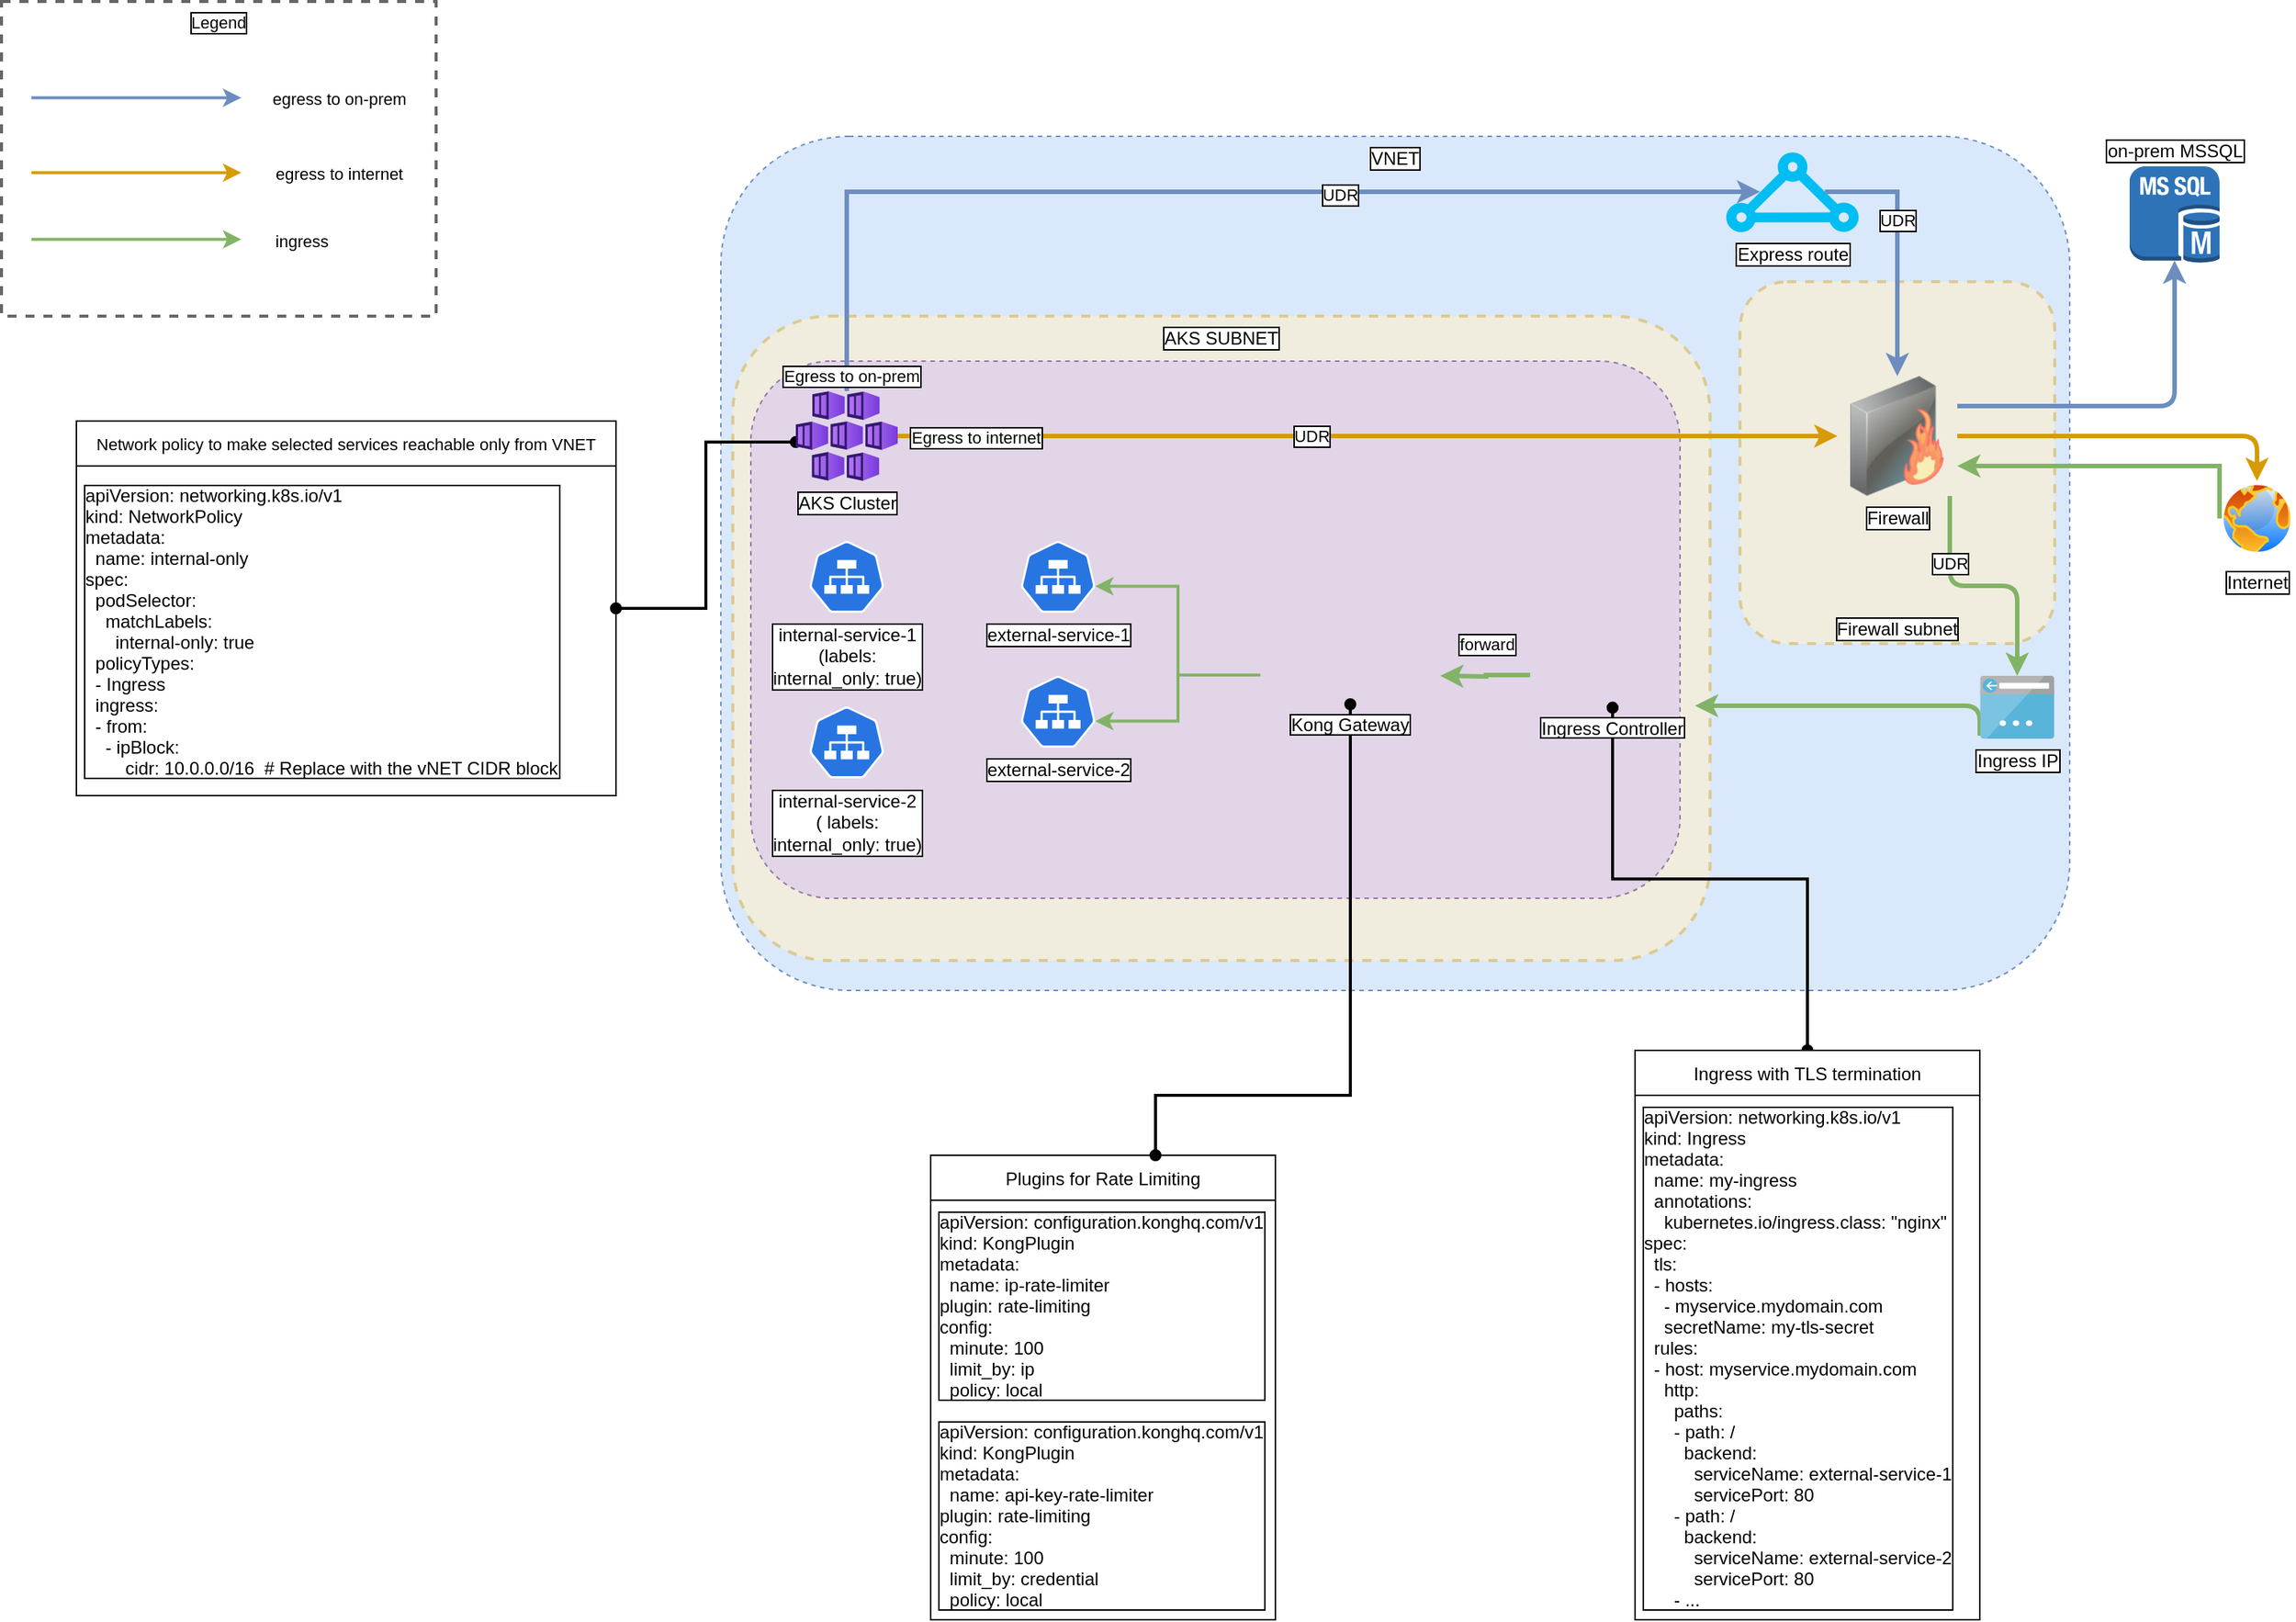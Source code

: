 <mxfile version="20.3.0" type="device"><diagram id="5fU6hoVWIWS8tqr2ocvI" name="Page-1"><mxGraphModel dx="2037" dy="1293" grid="1" gridSize="10" guides="1" tooltips="1" connect="1" arrows="1" fold="1" page="1" pageScale="1" pageWidth="827" pageHeight="1169" math="1" shadow="0"><root><mxCell id="0"/><mxCell id="1" parent="0"/><mxCell id="zWb_WGWI-SSOLeGuSJnN-10" value="VNET" style="rounded=1;whiteSpace=wrap;html=1;dashed=1;fillColor=#dae8fc;strokeColor=#6c8ebf;verticalAlign=top;labelBackgroundColor=default;labelBorderColor=default;" parent="1" vertex="1"><mxGeometry x="540" y="120" width="900" height="570" as="geometry"/></mxCell><mxCell id="mbdMay1QVsaj-_D-__YQ-46" value="AKS SUBNET" style="rounded=1;whiteSpace=wrap;html=1;labelBackgroundColor=default;labelBorderColor=default;strokeWidth=2;fillColor=#fff2cc;strokeColor=#d6b656;opacity=60;dashed=1;verticalAlign=top;" vertex="1" parent="1"><mxGeometry x="548" y="240" width="652" height="430" as="geometry"/></mxCell><mxCell id="zWb_WGWI-SSOLeGuSJnN-13" value="" style="rounded=1;whiteSpace=wrap;html=1;dashed=1;fillColor=#e1d5e7;strokeColor=#9673a6;verticalAlign=top;" parent="1" vertex="1"><mxGeometry x="560" y="270" width="620" height="358.5" as="geometry"/></mxCell><mxCell id="mbdMay1QVsaj-_D-__YQ-61" style="edgeStyle=elbowEdgeStyle;rounded=1;sketch=0;orthogonalLoop=1;jettySize=auto;elbow=vertical;html=1;strokeWidth=3;startArrow=none;startFill=0;endArrow=classic;endFill=1;fillColor=#d5e8d4;strokeColor=#82b366;" edge="1" parent="1" target="mbdMay1QVsaj-_D-__YQ-13"><mxGeometry relative="1" as="geometry"><mxPoint x="1380" y="520" as="sourcePoint"/><Array as="points"><mxPoint x="1400" y="500"/><mxPoint x="1280" y="500"/><mxPoint x="1270" y="520"/></Array></mxGeometry></mxCell><mxCell id="zWb_WGWI-SSOLeGuSJnN-11" value="Ingress IP" style="sketch=0;aspect=fixed;html=1;points=[];align=center;image;fontSize=12;image=img/lib/mscae/App_Service_IPAddress.svg;labelBackgroundColor=default;labelBorderColor=default;" parent="1" vertex="1"><mxGeometry x="1380" y="480" width="50" height="42" as="geometry"/></mxCell><mxCell id="zWb_WGWI-SSOLeGuSJnN-14" value="Internet" style="aspect=fixed;perimeter=ellipsePerimeter;html=1;align=center;shadow=0;dashed=0;spacingTop=3;image;image=img/lib/active_directory/internet_globe.svg;labelBackgroundColor=default;fillColor=none;labelBorderColor=default;" parent="1" vertex="1"><mxGeometry x="1540" y="350" width="50" height="50" as="geometry"/></mxCell><mxCell id="mbdMay1QVsaj-_D-__YQ-26" style="edgeStyle=orthogonalEdgeStyle;rounded=0;orthogonalLoop=1;jettySize=auto;html=1;entryX=0.995;entryY=0.63;entryDx=0;entryDy=0;entryPerimeter=0;strokeWidth=2;fillColor=#d5e8d4;strokeColor=#82b366;" edge="1" parent="1" source="mbdMay1QVsaj-_D-__YQ-1" target="mbdMay1QVsaj-_D-__YQ-23"><mxGeometry relative="1" as="geometry"/></mxCell><mxCell id="mbdMay1QVsaj-_D-__YQ-27" style="edgeStyle=orthogonalEdgeStyle;rounded=0;orthogonalLoop=1;jettySize=auto;html=1;entryX=0.995;entryY=0.63;entryDx=0;entryDy=0;entryPerimeter=0;strokeWidth=2;fillColor=#d5e8d4;strokeColor=#82b366;" edge="1" parent="1" source="mbdMay1QVsaj-_D-__YQ-1" target="mbdMay1QVsaj-_D-__YQ-24"><mxGeometry relative="1" as="geometry"/></mxCell><mxCell id="mbdMay1QVsaj-_D-__YQ-4" value="Plugins for Rate Limiting" style="swimlane;fontStyle=0;childLayout=stackLayout;horizontal=1;startSize=30;horizontalStack=0;resizeParent=1;resizeParentMax=0;resizeLast=0;collapsible=1;marginBottom=0;labelBackgroundColor=default;labelBorderColor=none;" vertex="1" parent="1"><mxGeometry x="680" y="800" width="230" height="310" as="geometry"/></mxCell><mxCell id="mbdMay1QVsaj-_D-__YQ-5" value="apiVersion: configuration.konghq.com/v1&#10;kind: KongPlugin&#10;metadata:&#10;  name: ip-rate-limiter&#10;plugin: rate-limiting&#10;config:&#10;  minute: 100&#10;  limit_by: ip&#10;  policy: local" style="text;strokeColor=none;fillColor=none;align=left;verticalAlign=middle;spacingLeft=4;spacingRight=4;overflow=hidden;points=[[0,0.5],[1,0.5]];portConstraint=eastwest;rotatable=0;labelBackgroundColor=default;labelBorderColor=default;" vertex="1" parent="mbdMay1QVsaj-_D-__YQ-4"><mxGeometry y="30" width="230" height="140" as="geometry"/></mxCell><mxCell id="mbdMay1QVsaj-_D-__YQ-6" value="apiVersion: configuration.konghq.com/v1&#10;kind: KongPlugin&#10;metadata:&#10;  name: api-key-rate-limiter&#10;plugin: rate-limiting&#10;config:  &#10;  minute: 100  &#10;  limit_by: credential  &#10;  policy: local" style="text;strokeColor=none;fillColor=none;align=left;verticalAlign=middle;spacingLeft=4;spacingRight=4;overflow=hidden;points=[[0,0.5],[1,0.5]];portConstraint=eastwest;rotatable=0;labelBackgroundColor=default;labelBorderColor=default;" vertex="1" parent="mbdMay1QVsaj-_D-__YQ-4"><mxGeometry y="170" width="230" height="140" as="geometry"/></mxCell><mxCell id="mbdMay1QVsaj-_D-__YQ-14" style="edgeStyle=orthogonalEdgeStyle;rounded=0;orthogonalLoop=1;jettySize=auto;html=1;strokeWidth=3;fillColor=#d5e8d4;strokeColor=#82b366;" edge="1" parent="1" source="mbdMay1QVsaj-_D-__YQ-13"><mxGeometry relative="1" as="geometry"><mxPoint x="1020" y="480" as="targetPoint"/></mxGeometry></mxCell><mxCell id="mbdMay1QVsaj-_D-__YQ-16" value="forward" style="edgeLabel;html=1;align=center;verticalAlign=middle;resizable=0;points=[];labelBorderColor=default;" vertex="1" connectable="0" parent="mbdMay1QVsaj-_D-__YQ-14"><mxGeometry x="-0.041" y="1" relative="1" as="geometry"><mxPoint x="-1" y="-21" as="offset"/></mxGeometry></mxCell><mxCell id="mbdMay1QVsaj-_D-__YQ-21" style="edgeStyle=orthogonalEdgeStyle;rounded=0;orthogonalLoop=1;jettySize=auto;html=1;entryX=0.5;entryY=1;entryDx=0;entryDy=0;strokeWidth=2;startArrow=oval;startFill=1;endArrow=oval;endFill=1;" edge="1" parent="1" source="mbdMay1QVsaj-_D-__YQ-17" target="mbdMay1QVsaj-_D-__YQ-13"><mxGeometry relative="1" as="geometry"/></mxCell><mxCell id="mbdMay1QVsaj-_D-__YQ-13" value="Ingress Controller" style="shape=image;verticalLabelPosition=bottom;labelBackgroundColor=default;verticalAlign=top;aspect=fixed;imageAspect=0;image=https://www.nginx.com/wp-content/uploads/2021/08/NGINX-Part-of-F5-horiz-black-type-1.svg;labelBorderColor=default;" vertex="1" parent="1"><mxGeometry x="1080" y="457.68" width="110" height="43.63" as="geometry"/></mxCell><mxCell id="mbdMay1QVsaj-_D-__YQ-17" value="Ingress with TLS termination" style="swimlane;fontStyle=0;childLayout=stackLayout;horizontal=1;startSize=30;horizontalStack=0;resizeParent=1;resizeParentMax=0;resizeLast=0;collapsible=1;marginBottom=0;labelBackgroundColor=default;labelBorderColor=none;" vertex="1" parent="1"><mxGeometry x="1150" y="730" width="230" height="380" as="geometry"/></mxCell><mxCell id="mbdMay1QVsaj-_D-__YQ-18" value="apiVersion: networking.k8s.io/v1&#10;kind: Ingress&#10;metadata:&#10;  name: my-ingress&#10;  annotations:&#10;    kubernetes.io/ingress.class: &quot;nginx&quot;&#10;spec:&#10;  tls:&#10;  - hosts:&#10;    - myservice.mydomain.com&#10;    secretName: my-tls-secret&#10;  rules:&#10;  - host: myservice.mydomain.com&#10;    http:&#10;      paths:&#10;      - path: /&#10;        backend:&#10;          serviceName: external-service-1&#10;          servicePort: 80&#10;      - path: /&#10;        backend:&#10;          serviceName: external-service-2&#10;          servicePort: 80&#10;      - ..." style="text;strokeColor=none;fillColor=none;align=left;verticalAlign=middle;spacingLeft=4;spacingRight=4;overflow=hidden;points=[[0,0.5],[1,0.5]];portConstraint=eastwest;rotatable=0;labelBackgroundColor=default;labelBorderColor=default;" vertex="1" parent="mbdMay1QVsaj-_D-__YQ-17"><mxGeometry y="30" width="230" height="350" as="geometry"/></mxCell><mxCell id="mbdMay1QVsaj-_D-__YQ-23" value="external-service-1" style="sketch=0;html=1;dashed=0;whitespace=wrap;fillColor=#2875E2;strokeColor=#ffffff;points=[[0.005,0.63,0],[0.1,0.2,0],[0.9,0.2,0],[0.5,0,0],[0.995,0.63,0],[0.72,0.99,0],[0.5,1,0],[0.28,0.99,0]];shape=mxgraph.kubernetes.icon;prIcon=svc;labelBackgroundColor=default;labelBorderColor=default;verticalAlign=top;labelPosition=center;verticalLabelPosition=bottom;align=center;" vertex="1" parent="1"><mxGeometry x="740" y="390" width="50" height="48" as="geometry"/></mxCell><mxCell id="mbdMay1QVsaj-_D-__YQ-24" value="external-service-2" style="sketch=0;html=1;dashed=0;whitespace=wrap;fillColor=#2875E2;strokeColor=#ffffff;points=[[0.005,0.63,0],[0.1,0.2,0],[0.9,0.2,0],[0.5,0,0],[0.995,0.63,0],[0.72,0.99,0],[0.5,1,0],[0.28,0.99,0]];shape=mxgraph.kubernetes.icon;prIcon=svc;labelBackgroundColor=default;labelBorderColor=default;verticalAlign=top;labelPosition=center;verticalLabelPosition=bottom;align=center;" vertex="1" parent="1"><mxGeometry x="740" y="480" width="50" height="48" as="geometry"/></mxCell><mxCell id="mbdMay1QVsaj-_D-__YQ-28" value="internal-service-1&lt;br&gt;(labels:&lt;br&gt;internal_only: true)" style="sketch=0;html=1;dashed=0;whitespace=wrap;fillColor=#2875E2;strokeColor=#ffffff;points=[[0.005,0.63,0],[0.1,0.2,0],[0.9,0.2,0],[0.5,0,0],[0.995,0.63,0],[0.72,0.99,0],[0.5,1,0],[0.28,0.99,0]];shape=mxgraph.kubernetes.icon;prIcon=svc;labelBackgroundColor=default;labelBorderColor=default;verticalAlign=top;labelPosition=center;verticalLabelPosition=bottom;align=center;" vertex="1" parent="1"><mxGeometry x="599" y="390" width="50" height="48" as="geometry"/></mxCell><mxCell id="mbdMay1QVsaj-_D-__YQ-29" value="internal-service-2&lt;br&gt;( labels:&lt;br&gt;internal_only: true)" style="sketch=0;html=1;dashed=0;whitespace=wrap;fillColor=#2875E2;strokeColor=#ffffff;points=[[0.005,0.63,0],[0.1,0.2,0],[0.9,0.2,0],[0.5,0,0],[0.995,0.63,0],[0.72,0.99,0],[0.5,1,0],[0.28,0.99,0]];shape=mxgraph.kubernetes.icon;prIcon=svc;labelBackgroundColor=default;labelBorderColor=default;verticalAlign=top;labelPosition=center;verticalLabelPosition=bottom;align=center;" vertex="1" parent="1"><mxGeometry x="599" y="500.5" width="50" height="48" as="geometry"/></mxCell><mxCell id="mbdMay1QVsaj-_D-__YQ-38" style="edgeStyle=orthogonalEdgeStyle;rounded=0;orthogonalLoop=1;jettySize=auto;html=1;strokeWidth=2;endArrow=oval;endFill=1;entryX=0;entryY=0.567;entryDx=0;entryDy=0;entryPerimeter=0;startArrow=oval;startFill=1;" edge="1" parent="1" source="mbdMay1QVsaj-_D-__YQ-34" target="zWb_WGWI-SSOLeGuSJnN-2"><mxGeometry relative="1" as="geometry"><mxPoint x="520" y="314" as="targetPoint"/></mxGeometry></mxCell><mxCell id="mbdMay1QVsaj-_D-__YQ-34" value="Network policy to make selected services reachable only from VNET" style="swimlane;fontStyle=0;childLayout=stackLayout;horizontal=1;startSize=30;horizontalStack=0;resizeParent=1;resizeParentMax=0;resizeLast=0;collapsible=1;marginBottom=0;labelBackgroundColor=default;labelBorderColor=none;fontSize=11;" vertex="1" parent="1"><mxGeometry x="110" y="310" width="360" height="250" as="geometry"/></mxCell><mxCell id="mbdMay1QVsaj-_D-__YQ-35" value="apiVersion: networking.k8s.io/v1&#10;kind: NetworkPolicy&#10;metadata:&#10;  name: internal-only&#10;spec:&#10;  podSelector:&#10;    matchLabels:&#10;      internal-only: true&#10;  policyTypes:&#10;  - Ingress&#10;  ingress:&#10;  - from:&#10;    - ipBlock:&#10;        cidr: 10.0.0.0/16  # Replace with the vNET CIDR block" style="text;strokeColor=none;fillColor=none;align=left;verticalAlign=middle;spacingLeft=4;spacingRight=4;overflow=hidden;points=[[0,0.5],[1,0.5]];portConstraint=eastwest;rotatable=0;labelBackgroundColor=default;labelBorderColor=default;" vertex="1" parent="mbdMay1QVsaj-_D-__YQ-34"><mxGeometry y="30" width="360" height="220" as="geometry"/></mxCell><mxCell id="mbdMay1QVsaj-_D-__YQ-39" value="Express route" style="verticalLabelPosition=bottom;html=1;verticalAlign=top;align=center;strokeColor=none;fillColor=#00BEF2;shape=mxgraph.azure.express_route;pointerEvents=1;labelBackgroundColor=default;labelBorderColor=default;" vertex="1" parent="1"><mxGeometry x="1210" y="130" width="90" height="54" as="geometry"/></mxCell><mxCell id="mbdMay1QVsaj-_D-__YQ-8" style="edgeStyle=orthogonalEdgeStyle;rounded=0;orthogonalLoop=1;jettySize=auto;html=1;strokeWidth=2;endArrow=oval;endFill=1;startArrow=oval;startFill=1;" edge="1" parent="1" source="mbdMay1QVsaj-_D-__YQ-4" target="mbdMay1QVsaj-_D-__YQ-1"><mxGeometry relative="1" as="geometry"><Array as="points"><mxPoint x="830" y="760"/><mxPoint x="960" y="760"/></Array></mxGeometry></mxCell><mxCell id="mbdMay1QVsaj-_D-__YQ-1" value="Kong Gateway" style="shape=image;verticalLabelPosition=bottom;labelBackgroundColor=default;verticalAlign=top;aspect=fixed;imageAspect=0;image=https://konghq.com/wp-content/themes/konghq/assets/img/gradient-logo.svg;labelBorderColor=default;" vertex="1" parent="1"><mxGeometry x="900" y="460" width="120" height="39" as="geometry"/></mxCell><mxCell id="mbdMay1QVsaj-_D-__YQ-49" style="edgeStyle=elbowEdgeStyle;rounded=0;orthogonalLoop=1;jettySize=auto;elbow=vertical;html=1;entryX=0.26;entryY=0.5;entryDx=0;entryDy=0;entryPerimeter=0;strokeWidth=3;startArrow=none;startFill=0;endArrow=classic;endFill=1;fillColor=#dae8fc;strokeColor=#6c8ebf;" edge="1" parent="1" source="zWb_WGWI-SSOLeGuSJnN-2" target="mbdMay1QVsaj-_D-__YQ-39"><mxGeometry relative="1" as="geometry"><Array as="points"><mxPoint x="920" y="157"/></Array></mxGeometry></mxCell><mxCell id="mbdMay1QVsaj-_D-__YQ-52" value="UDR" style="edgeLabel;html=1;align=center;verticalAlign=middle;resizable=0;points=[];labelBorderColor=default;" vertex="1" connectable="0" parent="mbdMay1QVsaj-_D-__YQ-49"><mxGeometry x="0.245" y="-2" relative="1" as="geometry"><mxPoint as="offset"/></mxGeometry></mxCell><mxCell id="mbdMay1QVsaj-_D-__YQ-57" value="Egress to on-prem" style="edgeLabel;html=1;align=center;verticalAlign=middle;resizable=0;points=[];labelBorderColor=default;" vertex="1" connectable="0" parent="mbdMay1QVsaj-_D-__YQ-49"><mxGeometry x="-0.83" y="-3" relative="1" as="geometry"><mxPoint y="53" as="offset"/></mxGeometry></mxCell><mxCell id="zWb_WGWI-SSOLeGuSJnN-2" value="AKS Cluster" style="aspect=fixed;html=1;points=[];align=center;image;fontSize=12;image=img/lib/azure2/compute/Kubernetes_Services.svg;labelBackgroundColor=default;labelBorderColor=default;" parent="1" vertex="1"><mxGeometry x="590" y="290" width="68" height="60" as="geometry"/></mxCell><mxCell id="mbdMay1QVsaj-_D-__YQ-51" value="Firewall subnet" style="rounded=1;whiteSpace=wrap;html=1;labelBackgroundColor=default;labelBorderColor=default;strokeWidth=2;fillColor=#fff2cc;strokeColor=#d6b656;opacity=60;dashed=1;verticalAlign=bottom;labelPosition=center;verticalLabelPosition=middle;align=center;" vertex="1" parent="1"><mxGeometry x="1220" y="217" width="210" height="241.5" as="geometry"/></mxCell><mxCell id="mbdMay1QVsaj-_D-__YQ-54" style="edgeStyle=elbowEdgeStyle;rounded=1;orthogonalLoop=1;jettySize=auto;elbow=vertical;html=1;strokeWidth=3;startArrow=none;startFill=0;endArrow=classic;endFill=1;fillColor=#dae8fc;strokeColor=#6c8ebf;entryX=0.5;entryY=0.975;entryDx=0;entryDy=0;entryPerimeter=0;sketch=0;" edge="1" parent="1" source="mbdMay1QVsaj-_D-__YQ-50" target="mbdMay1QVsaj-_D-__YQ-43"><mxGeometry relative="1" as="geometry"><mxPoint x="1500" y="210" as="targetPoint"/><Array as="points"><mxPoint x="1530" y="300"/></Array></mxGeometry></mxCell><mxCell id="mbdMay1QVsaj-_D-__YQ-43" value="on-prem MSSQL&lt;br&gt;" style="outlineConnect=0;dashed=0;verticalLabelPosition=top;verticalAlign=bottom;align=center;html=1;shape=mxgraph.aws3.ms_sql_instance;fillColor=#2E73B8;gradientColor=none;labelBackgroundColor=default;labelBorderColor=default;labelPosition=center;" vertex="1" parent="1"><mxGeometry x="1480" y="140" width="60" height="64.5" as="geometry"/></mxCell><mxCell id="mbdMay1QVsaj-_D-__YQ-60" style="edgeStyle=elbowEdgeStyle;rounded=1;sketch=0;orthogonalLoop=1;jettySize=auto;elbow=vertical;html=1;strokeWidth=3;startArrow=none;startFill=0;endArrow=classic;endFill=1;fillColor=#d5e8d4;strokeColor=#82b366;" edge="1" parent="1" source="mbdMay1QVsaj-_D-__YQ-50" target="zWb_WGWI-SSOLeGuSJnN-11"><mxGeometry relative="1" as="geometry"><Array as="points"><mxPoint x="1360" y="420"/><mxPoint x="1405" y="460"/><mxPoint x="1380" y="410"/><mxPoint x="1360" y="460"/><mxPoint x="1260" y="450"/></Array></mxGeometry></mxCell><mxCell id="mbdMay1QVsaj-_D-__YQ-64" value="UDR" style="edgeLabel;html=1;align=center;verticalAlign=middle;resizable=0;points=[];labelBorderColor=default;" vertex="1" connectable="0" parent="mbdMay1QVsaj-_D-__YQ-60"><mxGeometry x="-0.638" relative="1" as="geometry"><mxPoint y="15" as="offset"/></mxGeometry></mxCell><mxCell id="mbdMay1QVsaj-_D-__YQ-44" style="edgeStyle=orthogonalEdgeStyle;rounded=0;orthogonalLoop=1;jettySize=auto;html=1;strokeWidth=3;fillColor=#dae8fc;strokeColor=#6c8ebf;exitX=0.74;exitY=0.5;exitDx=0;exitDy=0;exitPerimeter=0;" edge="1" parent="1" source="mbdMay1QVsaj-_D-__YQ-39" target="mbdMay1QVsaj-_D-__YQ-50"><mxGeometry relative="1" as="geometry"><Array as="points"><mxPoint x="1325" y="157"/></Array></mxGeometry></mxCell><mxCell id="mbdMay1QVsaj-_D-__YQ-53" value="UDR" style="edgeLabel;html=1;align=center;verticalAlign=middle;resizable=0;points=[];labelBorderColor=default;" vertex="1" connectable="0" parent="mbdMay1QVsaj-_D-__YQ-44"><mxGeometry x="-0.218" relative="1" as="geometry"><mxPoint as="offset"/></mxGeometry></mxCell><mxCell id="mbdMay1QVsaj-_D-__YQ-58" style="edgeStyle=elbowEdgeStyle;rounded=1;sketch=0;orthogonalLoop=1;jettySize=auto;elbow=vertical;html=1;entryX=0.5;entryY=0;entryDx=0;entryDy=0;strokeWidth=3;startArrow=none;startFill=0;endArrow=classic;endFill=1;fillColor=#ffe6cc;strokeColor=#d79b00;" edge="1" parent="1" source="mbdMay1QVsaj-_D-__YQ-50" target="zWb_WGWI-SSOLeGuSJnN-14"><mxGeometry relative="1" as="geometry"><Array as="points"><mxPoint x="1460" y="320"/><mxPoint x="1460" y="340"/></Array></mxGeometry></mxCell><mxCell id="mbdMay1QVsaj-_D-__YQ-50" value="Firewall&lt;br&gt;" style="image;html=1;image=img/lib/clip_art/networking/Firewall-page1_128x128.png;rounded=1;dashed=1;labelBackgroundColor=default;labelBorderColor=default;strokeWidth=2;opacity=60;" vertex="1" parent="1"><mxGeometry x="1285" y="280" width="80" height="80" as="geometry"/></mxCell><mxCell id="mbdMay1QVsaj-_D-__YQ-55" style="edgeStyle=elbowEdgeStyle;rounded=0;orthogonalLoop=1;jettySize=auto;elbow=vertical;html=1;strokeWidth=3;startArrow=none;startFill=0;endArrow=classic;endFill=1;fillColor=#ffe6cc;strokeColor=#d79b00;" edge="1" parent="1" source="zWb_WGWI-SSOLeGuSJnN-2" target="mbdMay1QVsaj-_D-__YQ-50"><mxGeometry relative="1" as="geometry"/></mxCell><mxCell id="mbdMay1QVsaj-_D-__YQ-56" value="UDR" style="edgeLabel;html=1;align=center;verticalAlign=middle;resizable=0;points=[];labelBorderColor=default;" vertex="1" connectable="0" parent="mbdMay1QVsaj-_D-__YQ-55"><mxGeometry x="-0.372" y="-2" relative="1" as="geometry"><mxPoint x="79" y="-2" as="offset"/></mxGeometry></mxCell><mxCell id="mbdMay1QVsaj-_D-__YQ-59" value="Egress to internet" style="edgeLabel;html=1;align=center;verticalAlign=middle;resizable=0;points=[];labelBackgroundColor=default;labelBorderColor=default;" vertex="1" connectable="0" parent="mbdMay1QVsaj-_D-__YQ-55"><mxGeometry x="-0.891" y="-1" relative="1" as="geometry"><mxPoint x="18" as="offset"/></mxGeometry></mxCell><mxCell id="mbdMay1QVsaj-_D-__YQ-48" style="edgeStyle=elbowEdgeStyle;rounded=0;orthogonalLoop=1;jettySize=auto;elbow=vertical;html=1;strokeWidth=3;startArrow=none;startFill=0;endArrow=classic;endFill=1;entryX=1;entryY=0.75;entryDx=0;entryDy=0;fillColor=#d5e8d4;strokeColor=#82b366;exitX=0;exitY=0.5;exitDx=0;exitDy=0;" edge="1" parent="1" source="zWb_WGWI-SSOLeGuSJnN-14" target="mbdMay1QVsaj-_D-__YQ-50"><mxGeometry relative="1" as="geometry"><mxPoint x="1350" y="480" as="targetPoint"/><Array as="points"><mxPoint x="1420" y="340"/><mxPoint x="1410" y="350"/></Array></mxGeometry></mxCell><mxCell id="mbdMay1QVsaj-_D-__YQ-65" value="Legend" style="rounded=0;whiteSpace=wrap;html=1;dashed=1;labelBackgroundColor=default;labelBorderColor=default;strokeWidth=2;fontSize=11;opacity=60;verticalAlign=top;align=center;" vertex="1" parent="1"><mxGeometry x="60" y="30" width="290" height="210" as="geometry"/></mxCell><mxCell id="mbdMay1QVsaj-_D-__YQ-66" value="" style="endArrow=classic;html=1;rounded=1;sketch=0;strokeWidth=2;fontSize=11;elbow=vertical;fillColor=#dae8fc;strokeColor=#6c8ebf;" edge="1" parent="1"><mxGeometry width="50" height="50" relative="1" as="geometry"><mxPoint x="80" y="94.29" as="sourcePoint"/><mxPoint x="220" y="94.29" as="targetPoint"/></mxGeometry></mxCell><mxCell id="mbdMay1QVsaj-_D-__YQ-67" value="egress to on-prem" style="text;html=1;align=center;verticalAlign=middle;resizable=0;points=[];autosize=1;strokeColor=none;fillColor=none;fontSize=11;" vertex="1" parent="1"><mxGeometry x="230" y="80" width="110" height="30" as="geometry"/></mxCell><mxCell id="mbdMay1QVsaj-_D-__YQ-68" value="" style="endArrow=classic;html=1;rounded=1;sketch=0;strokeWidth=2;fontSize=11;elbow=vertical;fillColor=#ffe6cc;strokeColor=#d79b00;" edge="1" parent="1"><mxGeometry width="50" height="50" relative="1" as="geometry"><mxPoint x="80" y="144.29" as="sourcePoint"/><mxPoint x="220" y="144.29" as="targetPoint"/></mxGeometry></mxCell><mxCell id="mbdMay1QVsaj-_D-__YQ-69" value="egress to internet" style="text;html=1;align=center;verticalAlign=middle;resizable=0;points=[];autosize=1;strokeColor=none;fillColor=none;fontSize=11;" vertex="1" parent="1"><mxGeometry x="230" y="130" width="110" height="30" as="geometry"/></mxCell><mxCell id="mbdMay1QVsaj-_D-__YQ-70" value="" style="endArrow=classic;html=1;rounded=1;sketch=0;strokeWidth=2;fontSize=11;elbow=vertical;fillColor=#d5e8d4;strokeColor=#82b366;" edge="1" parent="1"><mxGeometry width="50" height="50" relative="1" as="geometry"><mxPoint x="80" y="188.79" as="sourcePoint"/><mxPoint x="220" y="188.79" as="targetPoint"/></mxGeometry></mxCell><mxCell id="mbdMay1QVsaj-_D-__YQ-71" value="ingress&lt;br&gt;" style="text;html=1;align=center;verticalAlign=middle;resizable=0;points=[];autosize=1;strokeColor=none;fillColor=none;fontSize=11;" vertex="1" parent="1"><mxGeometry x="230" y="174.5" width="60" height="30" as="geometry"/></mxCell></root></mxGraphModel></diagram></mxfile>